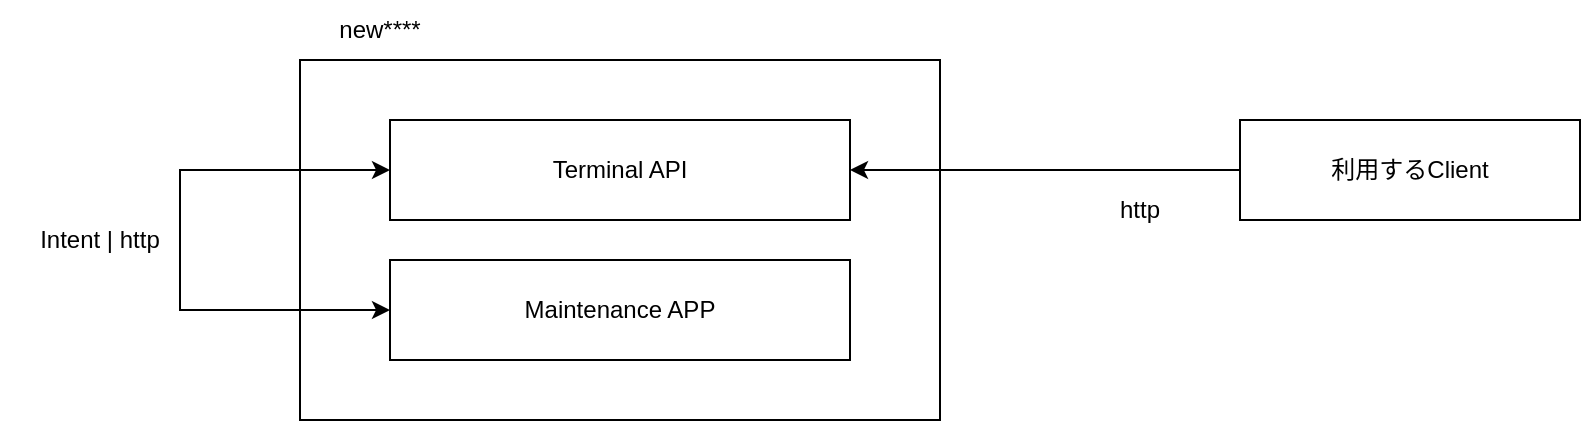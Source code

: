 <mxfile version="28.0.6" pages="3">
  <diagram name="structure-1" id="DEVCBZ4mPQlXyvhFahEN">
    <mxGraphModel dx="1426" dy="875" grid="1" gridSize="10" guides="1" tooltips="1" connect="1" arrows="1" fold="1" page="1" pageScale="1" pageWidth="1169" pageHeight="827" math="0" shadow="0">
      <root>
        <mxCell id="0" />
        <mxCell id="1" parent="0" />
        <mxCell id="6CAyoXIFxjrAY0Hoec_J-1" value="" style="rounded=0;whiteSpace=wrap;html=1;" parent="1" vertex="1">
          <mxGeometry x="200" y="230" width="320" height="180" as="geometry" />
        </mxCell>
        <mxCell id="6CAyoXIFxjrAY0Hoec_J-2" value="new****" style="text;html=1;strokeColor=none;fillColor=none;align=center;verticalAlign=middle;whiteSpace=wrap;rounded=0;" parent="1" vertex="1">
          <mxGeometry x="190" y="200" width="100" height="30" as="geometry" />
        </mxCell>
        <mxCell id="6CAyoXIFxjrAY0Hoec_J-3" value="Terminal API" style="rounded=0;whiteSpace=wrap;html=1;" parent="1" vertex="1">
          <mxGeometry x="245" y="260" width="230" height="50" as="geometry" />
        </mxCell>
        <mxCell id="6CAyoXIFxjrAY0Hoec_J-4" value="Maintenance APP" style="rounded=0;whiteSpace=wrap;html=1;" parent="1" vertex="1">
          <mxGeometry x="245" y="330" width="230" height="50" as="geometry" />
        </mxCell>
        <mxCell id="49wuyDpWbZ9NFMFVXQN9-1" value="" style="endArrow=classic;startArrow=classic;html=1;rounded=0;entryX=0;entryY=0.5;entryDx=0;entryDy=0;" parent="1" source="6CAyoXIFxjrAY0Hoec_J-3" target="6CAyoXIFxjrAY0Hoec_J-4" edge="1">
          <mxGeometry width="50" height="50" relative="1" as="geometry">
            <mxPoint x="700" y="450" as="sourcePoint" />
            <mxPoint x="750" y="400" as="targetPoint" />
            <Array as="points">
              <mxPoint x="140" y="285" />
              <mxPoint x="140" y="355" />
            </Array>
          </mxGeometry>
        </mxCell>
        <mxCell id="49wuyDpWbZ9NFMFVXQN9-2" value="Intent | http" style="text;html=1;strokeColor=none;fillColor=none;align=center;verticalAlign=middle;whiteSpace=wrap;rounded=0;" parent="1" vertex="1">
          <mxGeometry x="50" y="305" width="100" height="30" as="geometry" />
        </mxCell>
        <mxCell id="rAhbS6h9FXxpzcEJkC9_-1" value="" style="endArrow=classic;html=1;rounded=0;entryX=1;entryY=0.5;entryDx=0;entryDy=0;exitX=0;exitY=0.5;exitDx=0;exitDy=0;" edge="1" parent="1" source="rAhbS6h9FXxpzcEJkC9_-2" target="6CAyoXIFxjrAY0Hoec_J-3">
          <mxGeometry width="50" height="50" relative="1" as="geometry">
            <mxPoint x="700" y="380" as="sourcePoint" />
            <mxPoint x="750" y="330" as="targetPoint" />
          </mxGeometry>
        </mxCell>
        <mxCell id="rAhbS6h9FXxpzcEJkC9_-2" value="利用するClient" style="rounded=0;whiteSpace=wrap;html=1;" vertex="1" parent="1">
          <mxGeometry x="670" y="260" width="170" height="50" as="geometry" />
        </mxCell>
        <mxCell id="rAhbS6h9FXxpzcEJkC9_-3" value="http" style="text;html=1;strokeColor=none;fillColor=none;align=center;verticalAlign=middle;whiteSpace=wrap;rounded=0;" vertex="1" parent="1">
          <mxGeometry x="570" y="290" width="100" height="30" as="geometry" />
        </mxCell>
      </root>
    </mxGraphModel>
  </diagram>
  <diagram name="structure-2" id="a3U389tXtCOUvh33nCHH">
    <mxGraphModel dx="1420" dy="822" grid="1" gridSize="10" guides="1" tooltips="1" connect="1" arrows="1" fold="1" page="1" pageScale="1" pageWidth="1169" pageHeight="827" math="0" shadow="0">
      <root>
        <mxCell id="IPOoNXxa7qIPMcCAzvw3-0" />
        <mxCell id="IPOoNXxa7qIPMcCAzvw3-1" parent="IPOoNXxa7qIPMcCAzvw3-0" />
        <mxCell id="7t2yxajKL8CXvS4v854e-0" value="" style="rounded=0;whiteSpace=wrap;html=1;" vertex="1" parent="IPOoNXxa7qIPMcCAzvw3-1">
          <mxGeometry x="200" y="230" width="320" height="180" as="geometry" />
        </mxCell>
        <mxCell id="7t2yxajKL8CXvS4v854e-1" value="new****" style="text;html=1;strokeColor=none;fillColor=none;align=center;verticalAlign=middle;whiteSpace=wrap;rounded=0;" vertex="1" parent="IPOoNXxa7qIPMcCAzvw3-1">
          <mxGeometry x="190" y="200" width="100" height="30" as="geometry" />
        </mxCell>
        <mxCell id="7t2yxajKL8CXvS4v854e-2" value="Terminal API" style="rounded=0;whiteSpace=wrap;html=1;" vertex="1" parent="IPOoNXxa7qIPMcCAzvw3-1">
          <mxGeometry x="245" y="260" width="230" height="50" as="geometry" />
        </mxCell>
        <mxCell id="7t2yxajKL8CXvS4v854e-3" value="マルチ決済APP" style="rounded=0;whiteSpace=wrap;html=1;" vertex="1" parent="IPOoNXxa7qIPMcCAzvw3-1">
          <mxGeometry x="245" y="330" width="230" height="50" as="geometry" />
        </mxCell>
        <mxCell id="7t2yxajKL8CXvS4v854e-4" value="" style="endArrow=classic;startArrow=classic;html=1;rounded=0;exitX=1;exitY=0.5;exitDx=0;exitDy=0;entryX=1;entryY=0.5;entryDx=0;entryDy=0;" edge="1" parent="IPOoNXxa7qIPMcCAzvw3-1" source="7t2yxajKL8CXvS4v854e-2" target="7t2yxajKL8CXvS4v854e-3">
          <mxGeometry width="50" height="50" relative="1" as="geometry">
            <mxPoint x="700" y="450" as="sourcePoint" />
            <mxPoint x="750" y="400" as="targetPoint" />
            <Array as="points">
              <mxPoint x="540" y="285" />
              <mxPoint x="540" y="355" />
            </Array>
          </mxGeometry>
        </mxCell>
        <mxCell id="7t2yxajKL8CXvS4v854e-5" value="？？" style="text;html=1;strokeColor=none;fillColor=none;align=center;verticalAlign=middle;whiteSpace=wrap;rounded=0;" vertex="1" parent="IPOoNXxa7qIPMcCAzvw3-1">
          <mxGeometry x="535" y="310" width="100" height="30" as="geometry" />
        </mxCell>
      </root>
    </mxGraphModel>
  </diagram>
  <diagram id="dSpQ5rZUVhJXueKN8N9t" name="internal-structure">
    <mxGraphModel dx="1426" dy="875" grid="1" gridSize="10" guides="1" tooltips="1" connect="1" arrows="1" fold="1" page="1" pageScale="1" pageWidth="827" pageHeight="1169" math="0" shadow="0">
      <root>
        <mxCell id="0" />
        <mxCell id="1" parent="0" />
        <mxCell id="EZh7ppLBY6mkTD0-QAiZ-15" value="" style="rounded=0;whiteSpace=wrap;html=1;fillColor=none;dashed=1;dashPattern=1 2;" vertex="1" parent="1">
          <mxGeometry x="150" y="600" width="260" height="110" as="geometry" />
        </mxCell>
        <mxCell id="EZh7ppLBY6mkTD0-QAiZ-1" value="MainActivity" style="rounded=0;whiteSpace=wrap;html=1;" vertex="1" parent="1">
          <mxGeometry x="180" y="421" width="200" height="60" as="geometry" />
        </mxCell>
        <mxCell id="EZh7ppLBY6mkTD0-QAiZ-2" value="PayTerminalApplication" style="rounded=0;whiteSpace=wrap;html=1;" vertex="1" parent="1">
          <mxGeometry x="180" y="280" width="200" height="60" as="geometry" />
        </mxCell>
        <mxCell id="EZh7ppLBY6mkTD0-QAiZ-3" value="" style="endArrow=classic;html=1;rounded=0;entryX=0;entryY=0.5;entryDx=0;entryDy=0;" edge="1" parent="1" target="EZh7ppLBY6mkTD0-QAiZ-2">
          <mxGeometry width="50" height="50" relative="1" as="geometry">
            <mxPoint x="80" y="310" as="sourcePoint" />
            <mxPoint x="440" y="430" as="targetPoint" />
          </mxGeometry>
        </mxCell>
        <mxCell id="EZh7ppLBY6mkTD0-QAiZ-4" value="boot" style="text;html=1;align=center;verticalAlign=middle;whiteSpace=wrap;rounded=0;" vertex="1" parent="1">
          <mxGeometry x="90" y="280" width="60" height="30" as="geometry" />
        </mxCell>
        <mxCell id="EZh7ppLBY6mkTD0-QAiZ-6" value="workManger&lt;div&gt;(ClearIdempotencyWorker)&lt;/div&gt;" style="rounded=0;whiteSpace=wrap;html=1;" vertex="1" parent="1">
          <mxGeometry x="520" y="280" width="200" height="60" as="geometry" />
        </mxCell>
        <mxCell id="EZh7ppLBY6mkTD0-QAiZ-7" value="" style="endArrow=classic;html=1;rounded=0;exitX=1;exitY=0.5;exitDx=0;exitDy=0;dashed=1;" edge="1" parent="1" source="EZh7ppLBY6mkTD0-QAiZ-2" target="EZh7ppLBY6mkTD0-QAiZ-6">
          <mxGeometry width="50" height="50" relative="1" as="geometry">
            <mxPoint x="480" y="360" as="sourcePoint" />
            <mxPoint x="580" y="360" as="targetPoint" />
          </mxGeometry>
        </mxCell>
        <mxCell id="EZh7ppLBY6mkTD0-QAiZ-8" value="regist" style="text;html=1;align=center;verticalAlign=middle;whiteSpace=wrap;rounded=0;" vertex="1" parent="1">
          <mxGeometry x="400" y="280" width="60" height="30" as="geometry" />
        </mxCell>
        <mxCell id="EZh7ppLBY6mkTD0-QAiZ-10" value="" style="endArrow=classic;html=1;rounded=0;entryX=1;entryY=0.5;entryDx=0;entryDy=0;exitX=0.935;exitY=1.05;exitDx=0;exitDy=0;exitPerimeter=0;" edge="1" parent="1" source="EZh7ppLBY6mkTD0-QAiZ-6" target="EZh7ppLBY6mkTD0-QAiZ-6">
          <mxGeometry width="50" height="50" relative="1" as="geometry">
            <mxPoint x="680" y="370" as="sourcePoint" />
            <mxPoint x="740" y="340" as="targetPoint" />
            <Array as="points">
              <mxPoint x="707" y="370" />
              <mxPoint x="740" y="370" />
              <mxPoint x="740" y="310" />
            </Array>
          </mxGeometry>
        </mxCell>
        <mxCell id="EZh7ppLBY6mkTD0-QAiZ-11" value="per hour" style="text;html=1;align=center;verticalAlign=middle;whiteSpace=wrap;rounded=0;" vertex="1" parent="1">
          <mxGeometry x="740" y="330" width="60" height="30" as="geometry" />
        </mxCell>
        <mxCell id="EZh7ppLBY6mkTD0-QAiZ-12" value="" style="endArrow=classic;html=1;rounded=0;entryX=0.5;entryY=0;entryDx=0;entryDy=0;exitX=0.5;exitY=1;exitDx=0;exitDy=0;" edge="1" parent="1" source="EZh7ppLBY6mkTD0-QAiZ-2" target="EZh7ppLBY6mkTD0-QAiZ-1">
          <mxGeometry width="50" height="50" relative="1" as="geometry">
            <mxPoint x="140" y="370" as="sourcePoint" />
            <mxPoint x="240" y="370" as="targetPoint" />
          </mxGeometry>
        </mxCell>
        <mxCell id="EZh7ppLBY6mkTD0-QAiZ-13" value="WifiDirectManager" style="rounded=0;whiteSpace=wrap;html=1;" vertex="1" parent="1">
          <mxGeometry x="180" y="610" width="200" height="40" as="geometry" />
        </mxCell>
        <mxCell id="EZh7ppLBY6mkTD0-QAiZ-14" value="SignalServiceManager" style="rounded=0;whiteSpace=wrap;html=1;" vertex="1" parent="1">
          <mxGeometry x="180" y="660" width="200" height="40" as="geometry" />
        </mxCell>
        <mxCell id="EZh7ppLBY6mkTD0-QAiZ-17" value="" style="endArrow=classic;html=1;rounded=0;exitX=0.5;exitY=1;exitDx=0;exitDy=0;dashed=1;" edge="1" parent="1" source="EZh7ppLBY6mkTD0-QAiZ-1" target="EZh7ppLBY6mkTD0-QAiZ-15">
          <mxGeometry width="50" height="50" relative="1" as="geometry">
            <mxPoint x="490" y="370" as="sourcePoint" />
            <mxPoint x="630" y="370" as="targetPoint" />
          </mxGeometry>
        </mxCell>
        <mxCell id="EZh7ppLBY6mkTD0-QAiZ-18" value="active" style="text;html=1;align=center;verticalAlign=middle;whiteSpace=wrap;rounded=0;" vertex="1" parent="1">
          <mxGeometry x="220" y="570" width="60" height="30" as="geometry" />
        </mxCell>
        <mxCell id="EZh7ppLBY6mkTD0-QAiZ-19" value="Wi-Fi Direct 処理" style="text;html=1;align=center;verticalAlign=middle;whiteSpace=wrap;rounded=0;" vertex="1" parent="1">
          <mxGeometry x="80" y="615" width="100" height="30" as="geometry" />
        </mxCell>
        <mxCell id="EZh7ppLBY6mkTD0-QAiZ-20" value="電波強度取得処理" style="text;html=1;align=center;verticalAlign=middle;whiteSpace=wrap;rounded=0;" vertex="1" parent="1">
          <mxGeometry x="80" y="664" width="100" height="30" as="geometry" />
        </mxCell>
        <mxCell id="EZh7ppLBY6mkTD0-QAiZ-21" value="timer" style="rounded=0;whiteSpace=wrap;html=1;" vertex="1" parent="1">
          <mxGeometry x="310" y="491" width="70" height="20" as="geometry" />
        </mxCell>
        <mxCell id="EZh7ppLBY6mkTD0-QAiZ-23" value="HTTP Server" style="rounded=0;whiteSpace=wrap;html=1;" vertex="1" parent="1">
          <mxGeometry x="520" y="420" width="200" height="60" as="geometry" />
        </mxCell>
        <mxCell id="EZh7ppLBY6mkTD0-QAiZ-24" value="" style="endArrow=classic;html=1;rounded=0;exitX=1;exitY=0.5;exitDx=0;exitDy=0;dashed=1;" edge="1" parent="1" source="EZh7ppLBY6mkTD0-QAiZ-1" target="EZh7ppLBY6mkTD0-QAiZ-23">
          <mxGeometry width="50" height="50" relative="1" as="geometry">
            <mxPoint x="440" y="410" as="sourcePoint" />
            <mxPoint x="580" y="410" as="targetPoint" />
          </mxGeometry>
        </mxCell>
        <mxCell id="EZh7ppLBY6mkTD0-QAiZ-25" value="listen" style="text;html=1;align=center;verticalAlign=middle;whiteSpace=wrap;rounded=0;" vertex="1" parent="1">
          <mxGeometry x="400" y="421" width="60" height="30" as="geometry" />
        </mxCell>
      </root>
    </mxGraphModel>
  </diagram>
</mxfile>
